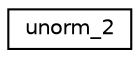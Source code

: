 digraph "Graphical Class Hierarchy"
{
  edge [fontname="Helvetica",fontsize="10",labelfontname="Helvetica",labelfontsize="10"];
  node [fontname="Helvetica",fontsize="10",shape=record];
  rankdir="LR";
  Node1 [label="unorm_2",height=0.2,width=0.4,color="black", fillcolor="white", style="filled",URL="$classunorm__2.html"];
}
